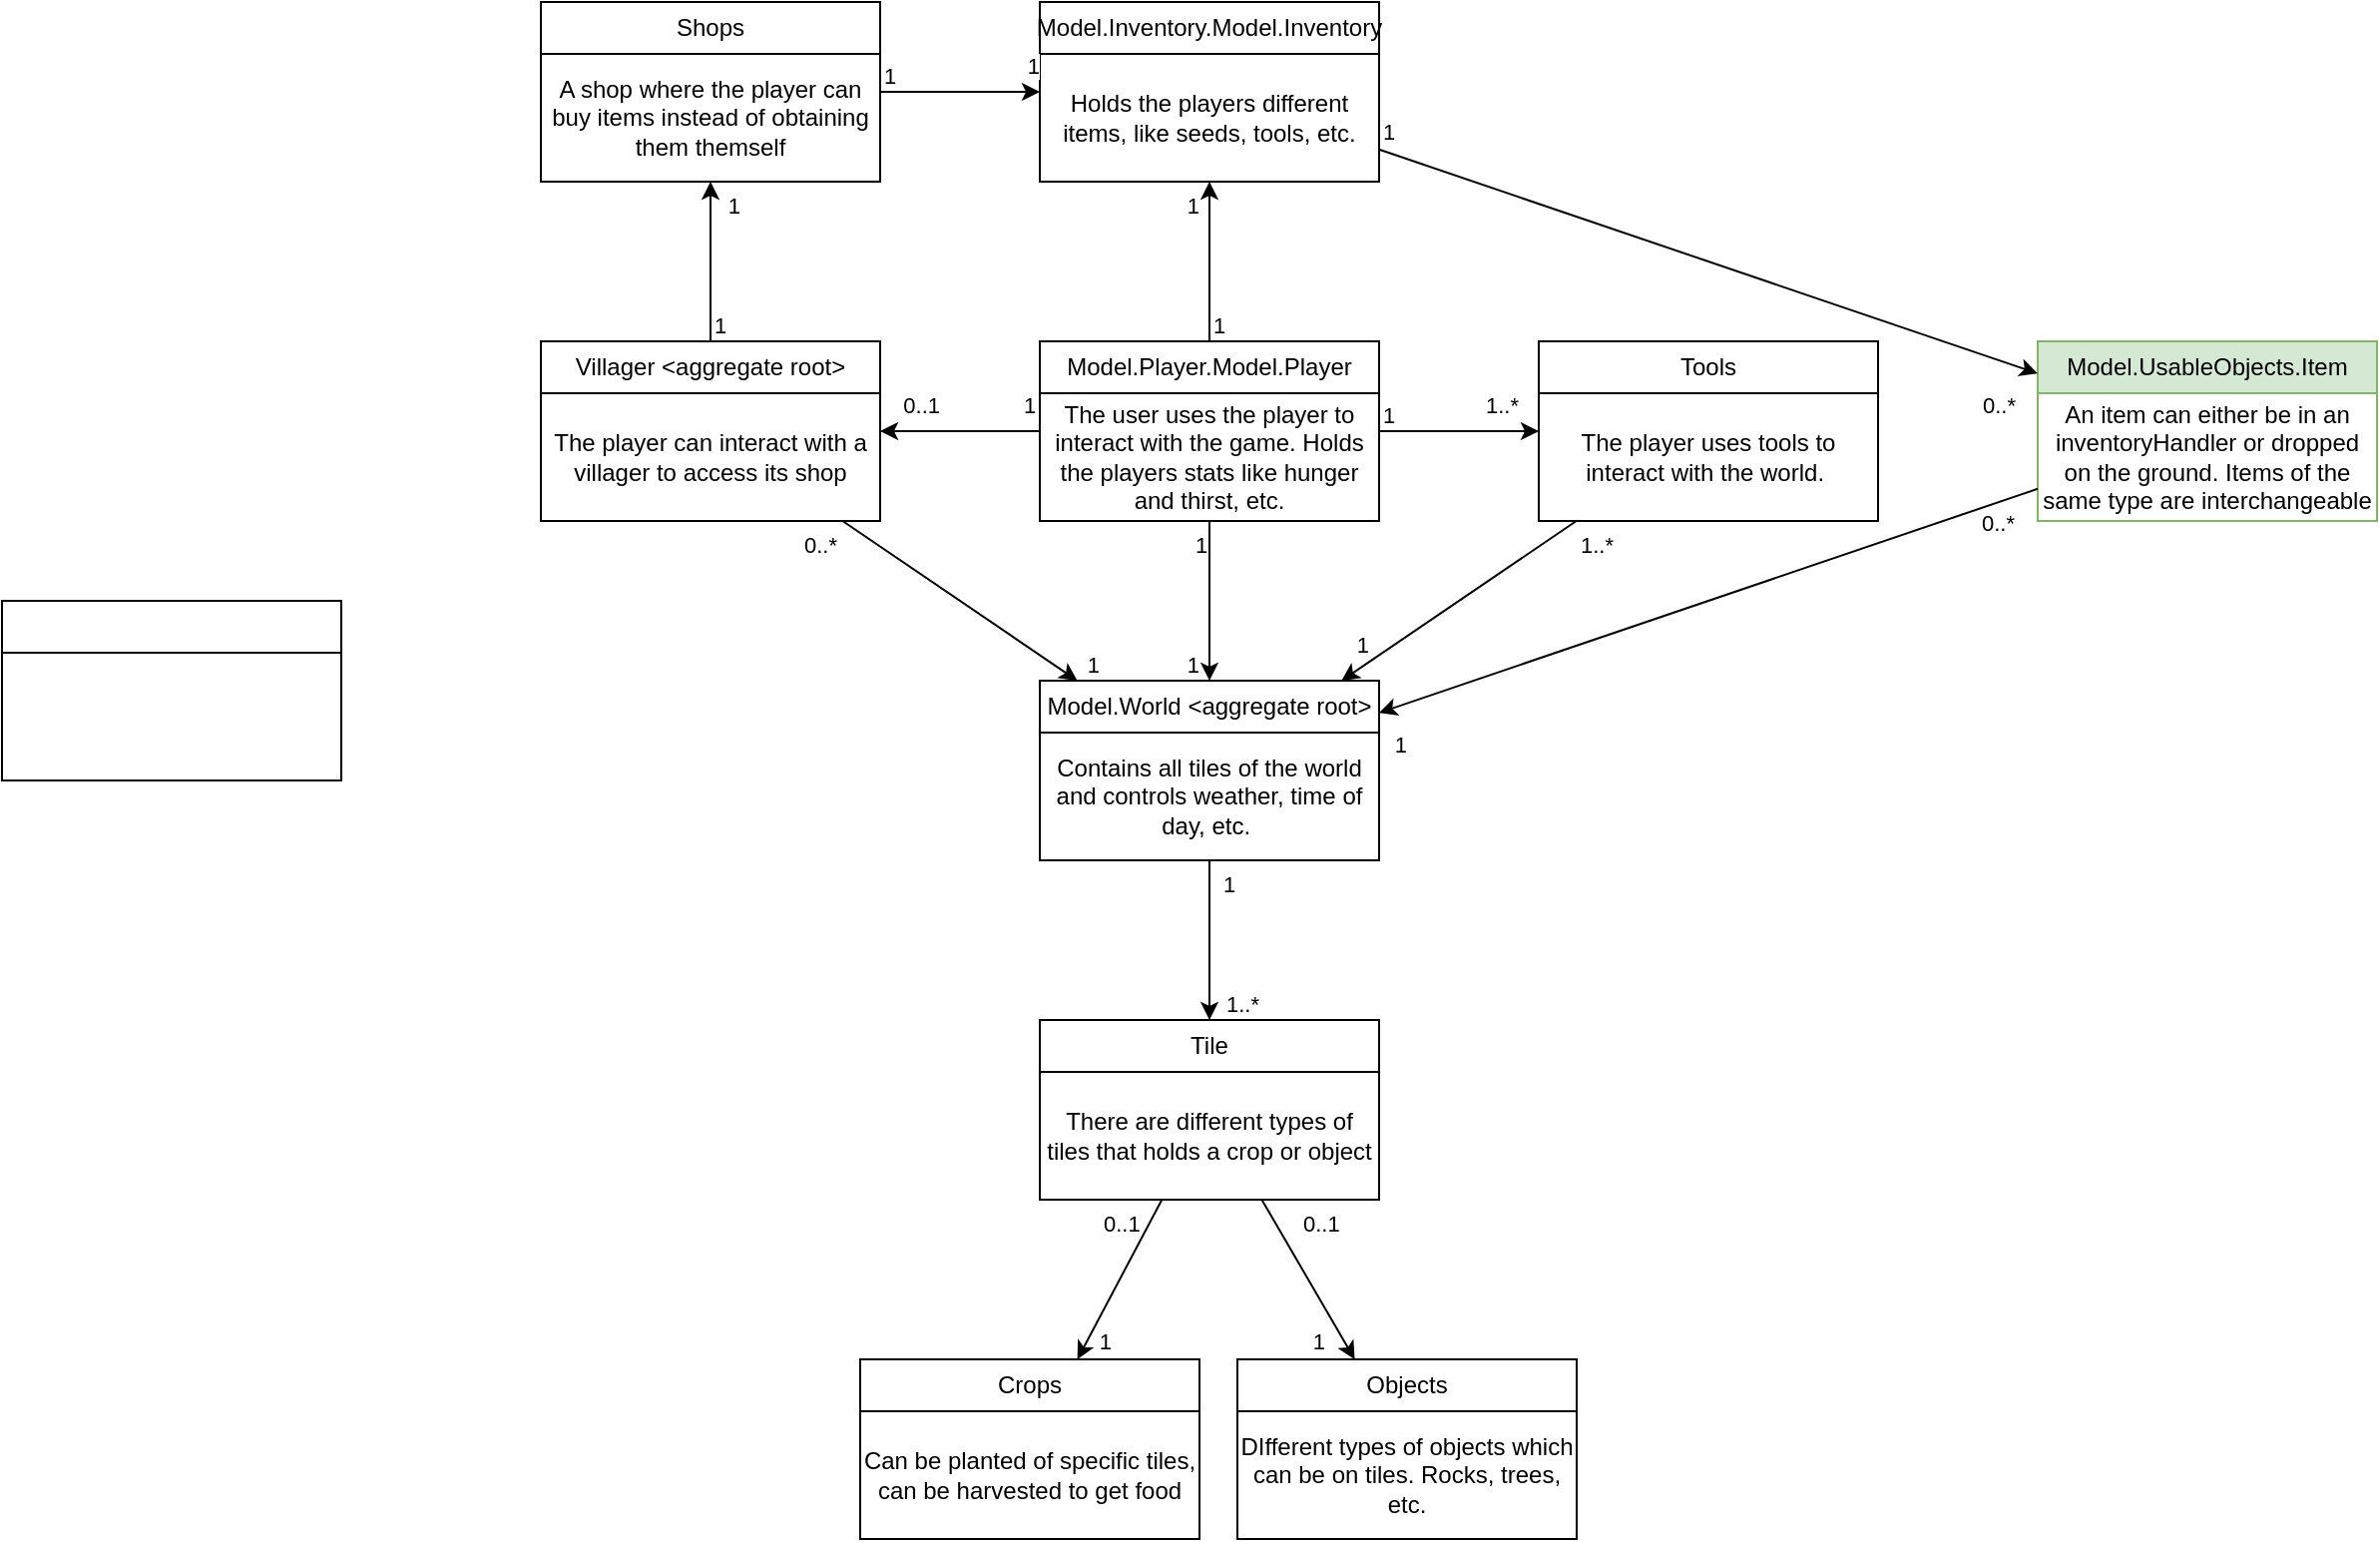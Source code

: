 <mxfile version="24.8.6">
  <diagram name="Sida-1" id="yMFKIoc-D7ovUgNksrX6">
    <mxGraphModel dx="2193" dy="735" grid="1" gridSize="10" guides="1" tooltips="1" connect="1" arrows="1" fold="1" page="1" pageScale="1" pageWidth="827" pageHeight="1169" math="0" shadow="0">
      <root>
        <mxCell id="0" />
        <mxCell id="1" parent="0" />
        <mxCell id="Edmqxcgecc5LKQphc_h1-1" value="" style="swimlane;fontStyle=0;childLayout=stackLayout;horizontal=1;startSize=26;fillColor=none;horizontalStack=0;resizeParent=1;resizeParentMax=0;resizeLast=0;collapsible=1;marginBottom=0;whiteSpace=wrap;html=1;" vertex="1" parent="1">
          <mxGeometry x="-290" y="350" width="170" height="90" as="geometry" />
        </mxCell>
        <mxCell id="Edmqxcgecc5LKQphc_h1-5" value="Model.Player.Model.Player" style="swimlane;fontStyle=0;childLayout=stackLayout;horizontal=1;startSize=26;fillColor=none;horizontalStack=0;resizeParent=1;resizeParentMax=0;resizeLast=0;collapsible=1;marginBottom=0;whiteSpace=wrap;html=1;" vertex="1" parent="1">
          <mxGeometry x="230" y="220" width="170" height="90" as="geometry" />
        </mxCell>
        <mxCell id="Edmqxcgecc5LKQphc_h1-40" value="The user uses the player to interact with the game. Holds the players stats like hunger and thirst, etc." style="text;html=1;align=center;verticalAlign=middle;whiteSpace=wrap;rounded=0;" vertex="1" parent="Edmqxcgecc5LKQphc_h1-5">
          <mxGeometry y="26" width="170" height="64" as="geometry" />
        </mxCell>
        <mxCell id="Edmqxcgecc5LKQphc_h1-6" value="Model.Inventory.Model.Inventory" style="swimlane;fontStyle=0;childLayout=stackLayout;horizontal=1;startSize=26;fillColor=none;horizontalStack=0;resizeParent=1;resizeParentMax=0;resizeLast=0;collapsible=1;marginBottom=0;whiteSpace=wrap;html=1;" vertex="1" parent="1">
          <mxGeometry x="230" y="50" width="170" height="90" as="geometry" />
        </mxCell>
        <mxCell id="Edmqxcgecc5LKQphc_h1-41" value="Holds the players different items, like seeds, tools, etc." style="text;html=1;align=center;verticalAlign=middle;whiteSpace=wrap;rounded=0;" vertex="1" parent="Edmqxcgecc5LKQphc_h1-6">
          <mxGeometry y="26" width="170" height="64" as="geometry" />
        </mxCell>
        <mxCell id="Edmqxcgecc5LKQphc_h1-7" value="Model.World &amp;lt;aggregate root&amp;gt;" style="swimlane;fontStyle=0;childLayout=stackLayout;horizontal=1;startSize=26;fillColor=none;horizontalStack=0;resizeParent=1;resizeParentMax=0;resizeLast=0;collapsible=1;marginBottom=0;whiteSpace=wrap;html=1;" vertex="1" parent="1">
          <mxGeometry x="230" y="390" width="170" height="90" as="geometry" />
        </mxCell>
        <mxCell id="Edmqxcgecc5LKQphc_h1-31" value="Contains all tiles of the world and controls weather, time of day, etc.&amp;nbsp;" style="text;html=1;align=center;verticalAlign=middle;whiteSpace=wrap;rounded=0;" vertex="1" parent="Edmqxcgecc5LKQphc_h1-7">
          <mxGeometry y="26" width="170" height="64" as="geometry" />
        </mxCell>
        <mxCell id="Edmqxcgecc5LKQphc_h1-8" value="Tile" style="swimlane;fontStyle=0;childLayout=stackLayout;horizontal=1;startSize=26;fillColor=none;horizontalStack=0;resizeParent=1;resizeParentMax=0;resizeLast=0;collapsible=1;marginBottom=0;whiteSpace=wrap;html=1;" vertex="1" parent="1">
          <mxGeometry x="230" y="560" width="170" height="90" as="geometry" />
        </mxCell>
        <mxCell id="Edmqxcgecc5LKQphc_h1-32" value="There are different types of tiles that holds a crop or object" style="text;html=1;align=center;verticalAlign=middle;whiteSpace=wrap;rounded=0;" vertex="1" parent="Edmqxcgecc5LKQphc_h1-8">
          <mxGeometry y="26" width="170" height="64" as="geometry" />
        </mxCell>
        <mxCell id="Edmqxcgecc5LKQphc_h1-9" value="Crops" style="swimlane;fontStyle=0;childLayout=stackLayout;horizontal=1;startSize=26;fillColor=none;horizontalStack=0;resizeParent=1;resizeParentMax=0;resizeLast=0;collapsible=1;marginBottom=0;whiteSpace=wrap;html=1;" vertex="1" parent="1">
          <mxGeometry x="140" y="730" width="170" height="90" as="geometry">
            <mxRectangle x="620" y="180" width="50" height="40" as="alternateBounds" />
          </mxGeometry>
        </mxCell>
        <mxCell id="Edmqxcgecc5LKQphc_h1-38" value="Can be planted of specific tiles, can be harvested to get food" style="text;html=1;align=center;verticalAlign=middle;whiteSpace=wrap;rounded=0;" vertex="1" parent="Edmqxcgecc5LKQphc_h1-9">
          <mxGeometry y="26" width="170" height="64" as="geometry" />
        </mxCell>
        <mxCell id="Edmqxcgecc5LKQphc_h1-10" value="Villager &amp;lt;aggregate root&amp;gt;" style="swimlane;fontStyle=0;childLayout=stackLayout;horizontal=1;startSize=26;fillColor=none;horizontalStack=0;resizeParent=1;resizeParentMax=0;resizeLast=0;collapsible=1;marginBottom=0;whiteSpace=wrap;html=1;" vertex="1" parent="1">
          <mxGeometry x="-20" y="220" width="170" height="90" as="geometry" />
        </mxCell>
        <mxCell id="Edmqxcgecc5LKQphc_h1-42" value="The player can interact with a villager to access its shop" style="text;html=1;align=center;verticalAlign=middle;whiteSpace=wrap;rounded=0;" vertex="1" parent="Edmqxcgecc5LKQphc_h1-10">
          <mxGeometry y="26" width="170" height="64" as="geometry" />
        </mxCell>
        <mxCell id="Edmqxcgecc5LKQphc_h1-14" value="Tools" style="swimlane;fontStyle=0;childLayout=stackLayout;horizontal=1;startSize=26;fillColor=none;horizontalStack=0;resizeParent=1;resizeParentMax=0;resizeLast=0;collapsible=1;marginBottom=0;whiteSpace=wrap;html=1;" vertex="1" parent="1">
          <mxGeometry x="480" y="220" width="170" height="90" as="geometry" />
        </mxCell>
        <mxCell id="Edmqxcgecc5LKQphc_h1-39" value="The player uses tools to interact with the world.&amp;nbsp;" style="text;html=1;align=center;verticalAlign=middle;whiteSpace=wrap;rounded=0;" vertex="1" parent="Edmqxcgecc5LKQphc_h1-14">
          <mxGeometry y="26" width="170" height="64" as="geometry" />
        </mxCell>
        <mxCell id="Edmqxcgecc5LKQphc_h1-19" value="Shops" style="swimlane;fontStyle=0;childLayout=stackLayout;horizontal=1;startSize=26;fillColor=none;horizontalStack=0;resizeParent=1;resizeParentMax=0;resizeLast=0;collapsible=1;marginBottom=0;whiteSpace=wrap;html=1;" vertex="1" parent="1">
          <mxGeometry x="-20" y="50" width="170" height="90" as="geometry" />
        </mxCell>
        <mxCell id="Edmqxcgecc5LKQphc_h1-44" value="A shop where the player can buy items instead of obtaining them themself" style="text;html=1;align=center;verticalAlign=middle;whiteSpace=wrap;rounded=0;" vertex="1" parent="Edmqxcgecc5LKQphc_h1-19">
          <mxGeometry y="26" width="170" height="64" as="geometry" />
        </mxCell>
        <mxCell id="Edmqxcgecc5LKQphc_h1-33" value="Objects" style="swimlane;fontStyle=0;childLayout=stackLayout;horizontal=1;startSize=26;fillColor=none;horizontalStack=0;resizeParent=1;resizeParentMax=0;resizeLast=0;collapsible=1;marginBottom=0;whiteSpace=wrap;html=1;" vertex="1" parent="1">
          <mxGeometry x="329" y="730" width="170" height="90" as="geometry" />
        </mxCell>
        <mxCell id="Edmqxcgecc5LKQphc_h1-34" value="DIfferent types of objects which can be on tiles. Rocks, trees, etc." style="text;html=1;align=center;verticalAlign=middle;whiteSpace=wrap;rounded=0;" vertex="1" parent="Edmqxcgecc5LKQphc_h1-33">
          <mxGeometry y="26" width="170" height="64" as="geometry" />
        </mxCell>
        <mxCell id="Edmqxcgecc5LKQphc_h1-64" value="" style="endArrow=classic;html=1;rounded=0;" edge="1" parent="1" source="Edmqxcgecc5LKQphc_h1-7" target="Edmqxcgecc5LKQphc_h1-8">
          <mxGeometry relative="1" as="geometry">
            <mxPoint x="250" y="530" as="sourcePoint" />
            <mxPoint x="410" y="530" as="targetPoint" />
          </mxGeometry>
        </mxCell>
        <mxCell id="Edmqxcgecc5LKQphc_h1-66" value="1" style="edgeLabel;resizable=0;html=1;;align=left;verticalAlign=bottom;" connectable="0" vertex="1" parent="Edmqxcgecc5LKQphc_h1-64">
          <mxGeometry x="-1" relative="1" as="geometry">
            <mxPoint x="5" y="20" as="offset" />
          </mxGeometry>
        </mxCell>
        <mxCell id="Edmqxcgecc5LKQphc_h1-67" value="1..*" style="edgeLabel;resizable=0;html=1;;align=right;verticalAlign=bottom;" connectable="0" vertex="1" parent="Edmqxcgecc5LKQphc_h1-64">
          <mxGeometry x="1" relative="1" as="geometry">
            <mxPoint x="25" as="offset" />
          </mxGeometry>
        </mxCell>
        <mxCell id="Edmqxcgecc5LKQphc_h1-69" value="" style="endArrow=classic;html=1;rounded=0;" edge="1" parent="1" source="Edmqxcgecc5LKQphc_h1-8" target="Edmqxcgecc5LKQphc_h1-9">
          <mxGeometry relative="1" as="geometry">
            <mxPoint x="60" y="640" as="sourcePoint" />
            <mxPoint x="220" y="640" as="targetPoint" />
          </mxGeometry>
        </mxCell>
        <mxCell id="Edmqxcgecc5LKQphc_h1-71" value="0..1" style="edgeLabel;resizable=0;html=1;;align=left;verticalAlign=bottom;" connectable="0" vertex="1" parent="Edmqxcgecc5LKQphc_h1-69">
          <mxGeometry x="-1" relative="1" as="geometry">
            <mxPoint x="-31" y="20" as="offset" />
          </mxGeometry>
        </mxCell>
        <mxCell id="Edmqxcgecc5LKQphc_h1-72" value="1" style="edgeLabel;resizable=0;html=1;;align=right;verticalAlign=bottom;" connectable="0" vertex="1" parent="Edmqxcgecc5LKQphc_h1-69">
          <mxGeometry x="1" relative="1" as="geometry">
            <mxPoint x="18" as="offset" />
          </mxGeometry>
        </mxCell>
        <mxCell id="Edmqxcgecc5LKQphc_h1-73" value="" style="endArrow=classic;html=1;rounded=0;" edge="1" parent="1" source="Edmqxcgecc5LKQphc_h1-8" target="Edmqxcgecc5LKQphc_h1-33">
          <mxGeometry relative="1" as="geometry">
            <mxPoint x="460" y="670" as="sourcePoint" />
            <mxPoint x="620" y="670" as="targetPoint" />
          </mxGeometry>
        </mxCell>
        <mxCell id="Edmqxcgecc5LKQphc_h1-75" value="0..1" style="edgeLabel;resizable=0;html=1;;align=left;verticalAlign=bottom;" connectable="0" vertex="1" parent="Edmqxcgecc5LKQphc_h1-73">
          <mxGeometry x="-1" relative="1" as="geometry">
            <mxPoint x="19" y="20" as="offset" />
          </mxGeometry>
        </mxCell>
        <mxCell id="Edmqxcgecc5LKQphc_h1-76" value="1" style="edgeLabel;resizable=0;html=1;;align=right;verticalAlign=bottom;" connectable="0" vertex="1" parent="Edmqxcgecc5LKQphc_h1-73">
          <mxGeometry x="1" relative="1" as="geometry">
            <mxPoint x="-14" as="offset" />
          </mxGeometry>
        </mxCell>
        <mxCell id="Edmqxcgecc5LKQphc_h1-77" value="" style="endArrow=classic;html=1;rounded=0;" edge="1" parent="1" source="Edmqxcgecc5LKQphc_h1-14" target="Edmqxcgecc5LKQphc_h1-7">
          <mxGeometry relative="1" as="geometry">
            <mxPoint x="480" y="340" as="sourcePoint" />
            <mxPoint x="640" y="340" as="targetPoint" />
          </mxGeometry>
        </mxCell>
        <mxCell id="Edmqxcgecc5LKQphc_h1-79" value="1..*" style="edgeLabel;resizable=0;html=1;;align=left;verticalAlign=bottom;" connectable="0" vertex="1" parent="Edmqxcgecc5LKQphc_h1-77">
          <mxGeometry x="-1" relative="1" as="geometry">
            <mxPoint y="20" as="offset" />
          </mxGeometry>
        </mxCell>
        <mxCell id="Edmqxcgecc5LKQphc_h1-80" value="1" style="edgeLabel;resizable=0;html=1;;align=right;verticalAlign=bottom;" connectable="0" vertex="1" parent="Edmqxcgecc5LKQphc_h1-77">
          <mxGeometry x="1" relative="1" as="geometry">
            <mxPoint x="15" y="-10" as="offset" />
          </mxGeometry>
        </mxCell>
        <mxCell id="Edmqxcgecc5LKQphc_h1-81" value="" style="endArrow=classic;html=1;rounded=0;" edge="1" parent="1" source="Edmqxcgecc5LKQphc_h1-5" target="Edmqxcgecc5LKQphc_h1-7">
          <mxGeometry relative="1" as="geometry">
            <mxPoint x="610" y="380" as="sourcePoint" />
            <mxPoint x="770" y="380" as="targetPoint" />
          </mxGeometry>
        </mxCell>
        <mxCell id="Edmqxcgecc5LKQphc_h1-83" value="1" style="edgeLabel;resizable=0;html=1;;align=left;verticalAlign=bottom;" connectable="0" vertex="1" parent="Edmqxcgecc5LKQphc_h1-81">
          <mxGeometry x="-1" relative="1" as="geometry">
            <mxPoint x="-9" y="20" as="offset" />
          </mxGeometry>
        </mxCell>
        <mxCell id="Edmqxcgecc5LKQphc_h1-84" value="1" style="edgeLabel;resizable=0;html=1;;align=right;verticalAlign=bottom;" connectable="0" vertex="1" parent="Edmqxcgecc5LKQphc_h1-81">
          <mxGeometry x="1" relative="1" as="geometry">
            <mxPoint x="-5" as="offset" />
          </mxGeometry>
        </mxCell>
        <mxCell id="Edmqxcgecc5LKQphc_h1-85" value="" style="endArrow=classic;html=1;rounded=0;" edge="1" parent="1" source="Edmqxcgecc5LKQphc_h1-5" target="Edmqxcgecc5LKQphc_h1-14">
          <mxGeometry relative="1" as="geometry">
            <mxPoint x="460" y="370" as="sourcePoint" />
            <mxPoint x="620" y="370" as="targetPoint" />
          </mxGeometry>
        </mxCell>
        <mxCell id="Edmqxcgecc5LKQphc_h1-87" value="1" style="edgeLabel;resizable=0;html=1;;align=left;verticalAlign=bottom;" connectable="0" vertex="1" parent="Edmqxcgecc5LKQphc_h1-85">
          <mxGeometry x="-1" relative="1" as="geometry">
            <mxPoint as="offset" />
          </mxGeometry>
        </mxCell>
        <mxCell id="Edmqxcgecc5LKQphc_h1-88" value="1..*" style="edgeLabel;resizable=0;html=1;;align=right;verticalAlign=bottom;" connectable="0" vertex="1" parent="Edmqxcgecc5LKQphc_h1-85">
          <mxGeometry x="1" relative="1" as="geometry">
            <mxPoint x="-10" y="-5" as="offset" />
          </mxGeometry>
        </mxCell>
        <mxCell id="Edmqxcgecc5LKQphc_h1-89" value="" style="endArrow=classic;html=1;rounded=0;" edge="1" parent="1" source="Edmqxcgecc5LKQphc_h1-10" target="Edmqxcgecc5LKQphc_h1-7">
          <mxGeometry relative="1" as="geometry">
            <mxPoint x="30" y="410" as="sourcePoint" />
            <mxPoint x="190" y="410" as="targetPoint" />
          </mxGeometry>
        </mxCell>
        <mxCell id="Edmqxcgecc5LKQphc_h1-91" value="0..*" style="edgeLabel;resizable=0;html=1;;align=left;verticalAlign=bottom;" connectable="0" vertex="1" parent="Edmqxcgecc5LKQphc_h1-89">
          <mxGeometry x="-1" relative="1" as="geometry">
            <mxPoint x="-21" y="20" as="offset" />
          </mxGeometry>
        </mxCell>
        <mxCell id="Edmqxcgecc5LKQphc_h1-92" value="1" style="edgeLabel;resizable=0;html=1;;align=right;verticalAlign=bottom;" connectable="0" vertex="1" parent="Edmqxcgecc5LKQphc_h1-89">
          <mxGeometry x="1" relative="1" as="geometry">
            <mxPoint x="11" as="offset" />
          </mxGeometry>
        </mxCell>
        <mxCell id="Edmqxcgecc5LKQphc_h1-93" value="" style="endArrow=classic;html=1;rounded=0;" edge="1" parent="1" source="Edmqxcgecc5LKQphc_h1-10" target="Edmqxcgecc5LKQphc_h1-19">
          <mxGeometry relative="1" as="geometry">
            <mxPoint x="280" y="160" as="sourcePoint" />
            <mxPoint x="440" y="160" as="targetPoint" />
          </mxGeometry>
        </mxCell>
        <mxCell id="Edmqxcgecc5LKQphc_h1-95" value="1" style="edgeLabel;resizable=0;html=1;;align=left;verticalAlign=bottom;" connectable="0" vertex="1" parent="Edmqxcgecc5LKQphc_h1-93">
          <mxGeometry x="-1" relative="1" as="geometry" />
        </mxCell>
        <mxCell id="Edmqxcgecc5LKQphc_h1-96" value="1" style="edgeLabel;resizable=0;html=1;;align=right;verticalAlign=bottom;" connectable="0" vertex="1" parent="Edmqxcgecc5LKQphc_h1-93">
          <mxGeometry x="1" relative="1" as="geometry">
            <mxPoint x="15" y="20" as="offset" />
          </mxGeometry>
        </mxCell>
        <mxCell id="Edmqxcgecc5LKQphc_h1-97" value="Model.UsableObjects.Item" style="swimlane;fontStyle=0;childLayout=stackLayout;horizontal=1;startSize=26;fillColor=#d5e8d4;horizontalStack=0;resizeParent=1;resizeParentMax=0;resizeLast=0;collapsible=1;marginBottom=0;whiteSpace=wrap;html=1;strokeColor=#82b366;" vertex="1" parent="1">
          <mxGeometry x="730" y="220" width="170" height="90" as="geometry" />
        </mxCell>
        <mxCell id="Edmqxcgecc5LKQphc_h1-98" value="An item can either be in an inventoryHandler or dropped on the ground. Items of the same type are interchangeable" style="text;html=1;align=center;verticalAlign=middle;whiteSpace=wrap;rounded=0;" vertex="1" parent="Edmqxcgecc5LKQphc_h1-97">
          <mxGeometry y="26" width="170" height="64" as="geometry" />
        </mxCell>
        <mxCell id="Edmqxcgecc5LKQphc_h1-99" value="" style="endArrow=classic;html=1;rounded=0;" edge="1" parent="1" source="Edmqxcgecc5LKQphc_h1-19" target="Edmqxcgecc5LKQphc_h1-6">
          <mxGeometry relative="1" as="geometry">
            <mxPoint x="530" y="20" as="sourcePoint" />
            <mxPoint x="350" y="60" as="targetPoint" />
          </mxGeometry>
        </mxCell>
        <mxCell id="Edmqxcgecc5LKQphc_h1-101" value="1" style="edgeLabel;resizable=0;html=1;;align=left;verticalAlign=bottom;" connectable="0" vertex="1" parent="Edmqxcgecc5LKQphc_h1-99">
          <mxGeometry x="-1" relative="1" as="geometry" />
        </mxCell>
        <mxCell id="Edmqxcgecc5LKQphc_h1-102" value="1" style="edgeLabel;resizable=0;html=1;;align=right;verticalAlign=bottom;" connectable="0" vertex="1" parent="Edmqxcgecc5LKQphc_h1-99">
          <mxGeometry x="1" relative="1" as="geometry">
            <mxPoint y="-5" as="offset" />
          </mxGeometry>
        </mxCell>
        <mxCell id="Edmqxcgecc5LKQphc_h1-103" value="" style="endArrow=classic;html=1;rounded=0;" edge="1" parent="1" source="Edmqxcgecc5LKQphc_h1-5" target="Edmqxcgecc5LKQphc_h1-6">
          <mxGeometry relative="1" as="geometry">
            <mxPoint x="500" y="140" as="sourcePoint" />
            <mxPoint x="660" y="140" as="targetPoint" />
          </mxGeometry>
        </mxCell>
        <mxCell id="Edmqxcgecc5LKQphc_h1-105" value="1" style="edgeLabel;resizable=0;html=1;;align=left;verticalAlign=bottom;" connectable="0" vertex="1" parent="Edmqxcgecc5LKQphc_h1-103">
          <mxGeometry x="-1" relative="1" as="geometry" />
        </mxCell>
        <mxCell id="Edmqxcgecc5LKQphc_h1-106" value="1" style="edgeLabel;resizable=0;html=1;;align=right;verticalAlign=bottom;" connectable="0" vertex="1" parent="Edmqxcgecc5LKQphc_h1-103">
          <mxGeometry x="1" relative="1" as="geometry">
            <mxPoint x="-5" y="20" as="offset" />
          </mxGeometry>
        </mxCell>
        <mxCell id="Edmqxcgecc5LKQphc_h1-107" value="" style="endArrow=classic;html=1;rounded=0;" edge="1" parent="1" source="Edmqxcgecc5LKQphc_h1-5" target="Edmqxcgecc5LKQphc_h1-10">
          <mxGeometry relative="1" as="geometry">
            <mxPoint x="500" y="110" as="sourcePoint" />
            <mxPoint x="660" y="110" as="targetPoint" />
            <Array as="points" />
          </mxGeometry>
        </mxCell>
        <mxCell id="Edmqxcgecc5LKQphc_h1-109" value="1" style="edgeLabel;resizable=0;html=1;;align=left;verticalAlign=bottom;" connectable="0" vertex="1" parent="Edmqxcgecc5LKQphc_h1-107">
          <mxGeometry x="-1" relative="1" as="geometry">
            <mxPoint x="-10" y="-5" as="offset" />
          </mxGeometry>
        </mxCell>
        <mxCell id="Edmqxcgecc5LKQphc_h1-110" value="0..1" style="edgeLabel;resizable=0;html=1;;align=right;verticalAlign=bottom;" connectable="0" vertex="1" parent="Edmqxcgecc5LKQphc_h1-107">
          <mxGeometry x="1" relative="1" as="geometry">
            <mxPoint x="30" y="-5" as="offset" />
          </mxGeometry>
        </mxCell>
        <mxCell id="Edmqxcgecc5LKQphc_h1-111" value="" style="endArrow=classic;html=1;rounded=0;" edge="1" parent="1" source="Edmqxcgecc5LKQphc_h1-6" target="Edmqxcgecc5LKQphc_h1-97">
          <mxGeometry relative="1" as="geometry">
            <mxPoint x="660" y="70" as="sourcePoint" />
            <mxPoint x="820" y="70" as="targetPoint" />
          </mxGeometry>
        </mxCell>
        <mxCell id="Edmqxcgecc5LKQphc_h1-113" value="1" style="edgeLabel;resizable=0;html=1;;align=left;verticalAlign=bottom;" connectable="0" vertex="1" parent="Edmqxcgecc5LKQphc_h1-111">
          <mxGeometry x="-1" relative="1" as="geometry" />
        </mxCell>
        <mxCell id="Edmqxcgecc5LKQphc_h1-114" value="0..*" style="edgeLabel;resizable=0;html=1;;align=right;verticalAlign=bottom;" connectable="0" vertex="1" parent="Edmqxcgecc5LKQphc_h1-111">
          <mxGeometry x="1" relative="1" as="geometry">
            <mxPoint x="-10" y="24" as="offset" />
          </mxGeometry>
        </mxCell>
        <mxCell id="Edmqxcgecc5LKQphc_h1-115" value="" style="endArrow=classic;html=1;rounded=0;" edge="1" parent="1" source="Edmqxcgecc5LKQphc_h1-97" target="Edmqxcgecc5LKQphc_h1-7">
          <mxGeometry relative="1" as="geometry">
            <mxPoint x="650" y="420" as="sourcePoint" />
            <mxPoint x="810" y="420" as="targetPoint" />
          </mxGeometry>
        </mxCell>
        <mxCell id="Edmqxcgecc5LKQphc_h1-117" value="0..*" style="edgeLabel;resizable=0;html=1;;align=left;verticalAlign=bottom;" connectable="0" vertex="1" parent="Edmqxcgecc5LKQphc_h1-115">
          <mxGeometry x="-1" relative="1" as="geometry">
            <mxPoint x="-30" y="26" as="offset" />
          </mxGeometry>
        </mxCell>
        <mxCell id="Edmqxcgecc5LKQphc_h1-118" value="1" style="edgeLabel;resizable=0;html=1;;align=right;verticalAlign=bottom;" connectable="0" vertex="1" parent="Edmqxcgecc5LKQphc_h1-115">
          <mxGeometry x="1" relative="1" as="geometry">
            <mxPoint x="14" y="24" as="offset" />
          </mxGeometry>
        </mxCell>
      </root>
    </mxGraphModel>
  </diagram>
</mxfile>
